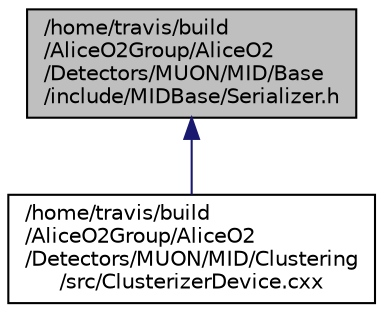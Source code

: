 digraph "/home/travis/build/AliceO2Group/AliceO2/Detectors/MUON/MID/Base/include/MIDBase/Serializer.h"
{
 // INTERACTIVE_SVG=YES
  bgcolor="transparent";
  edge [fontname="Helvetica",fontsize="10",labelfontname="Helvetica",labelfontsize="10"];
  node [fontname="Helvetica",fontsize="10",shape=record];
  Node1 [label="/home/travis/build\l/AliceO2Group/AliceO2\l/Detectors/MUON/MID/Base\l/include/MIDBase/Serializer.h",height=0.2,width=0.4,color="black", fillcolor="grey75", style="filled" fontcolor="black"];
  Node1 -> Node2 [dir="back",color="midnightblue",fontsize="10",style="solid",fontname="Helvetica"];
  Node2 [label="/home/travis/build\l/AliceO2Group/AliceO2\l/Detectors/MUON/MID/Clustering\l/src/ClusterizerDevice.cxx",height=0.2,width=0.4,color="black",URL="$d7/dc5/ClusterizerDevice_8cxx.html",tooltip="Implementation of the cluster reconstruction device for MID. "];
}
